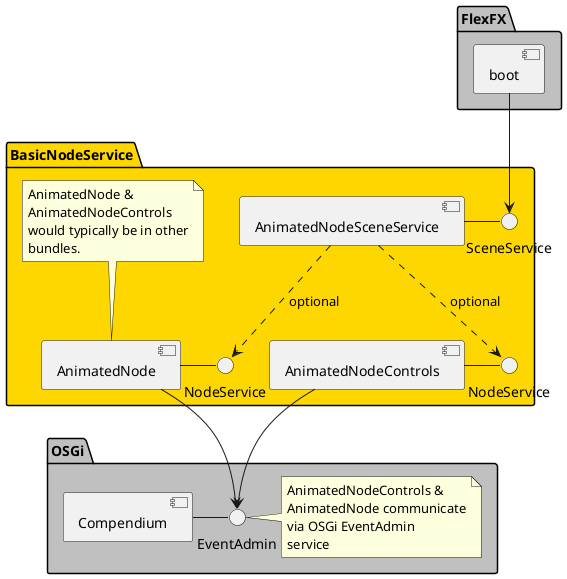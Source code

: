 @startuml

package "FlexFX" #Silver{
[boot]
}

package "OSGi" #Silver {
[Compendium] - EventAdmin
note right of EventAdmin
AnimatedNodeControls &
AnimatedNode communicate
via OSGi EventAdmin
service
end note
}

package "BasicNodeService" #Gold {
interface "NodeService" as NodeService1
interface "NodeService" as NodeService2
[AnimatedNodeSceneService] - SceneService
[AnimatedNodeSceneService] ..> NodeService1 : optional
[AnimatedNode] - NodeService1
[AnimatedNode] --> EventAdmin
[AnimatedNodeControls] - NodeService2
[AnimatedNodeSceneService] ..> NodeService2 : optional
[AnimatedNodeControls] --> EventAdmin
[boot] --> SceneService

note top of AnimatedNode
AnimatedNode &
AnimatedNodeControls
would typically be in other
bundles.
end note

}

@enduml